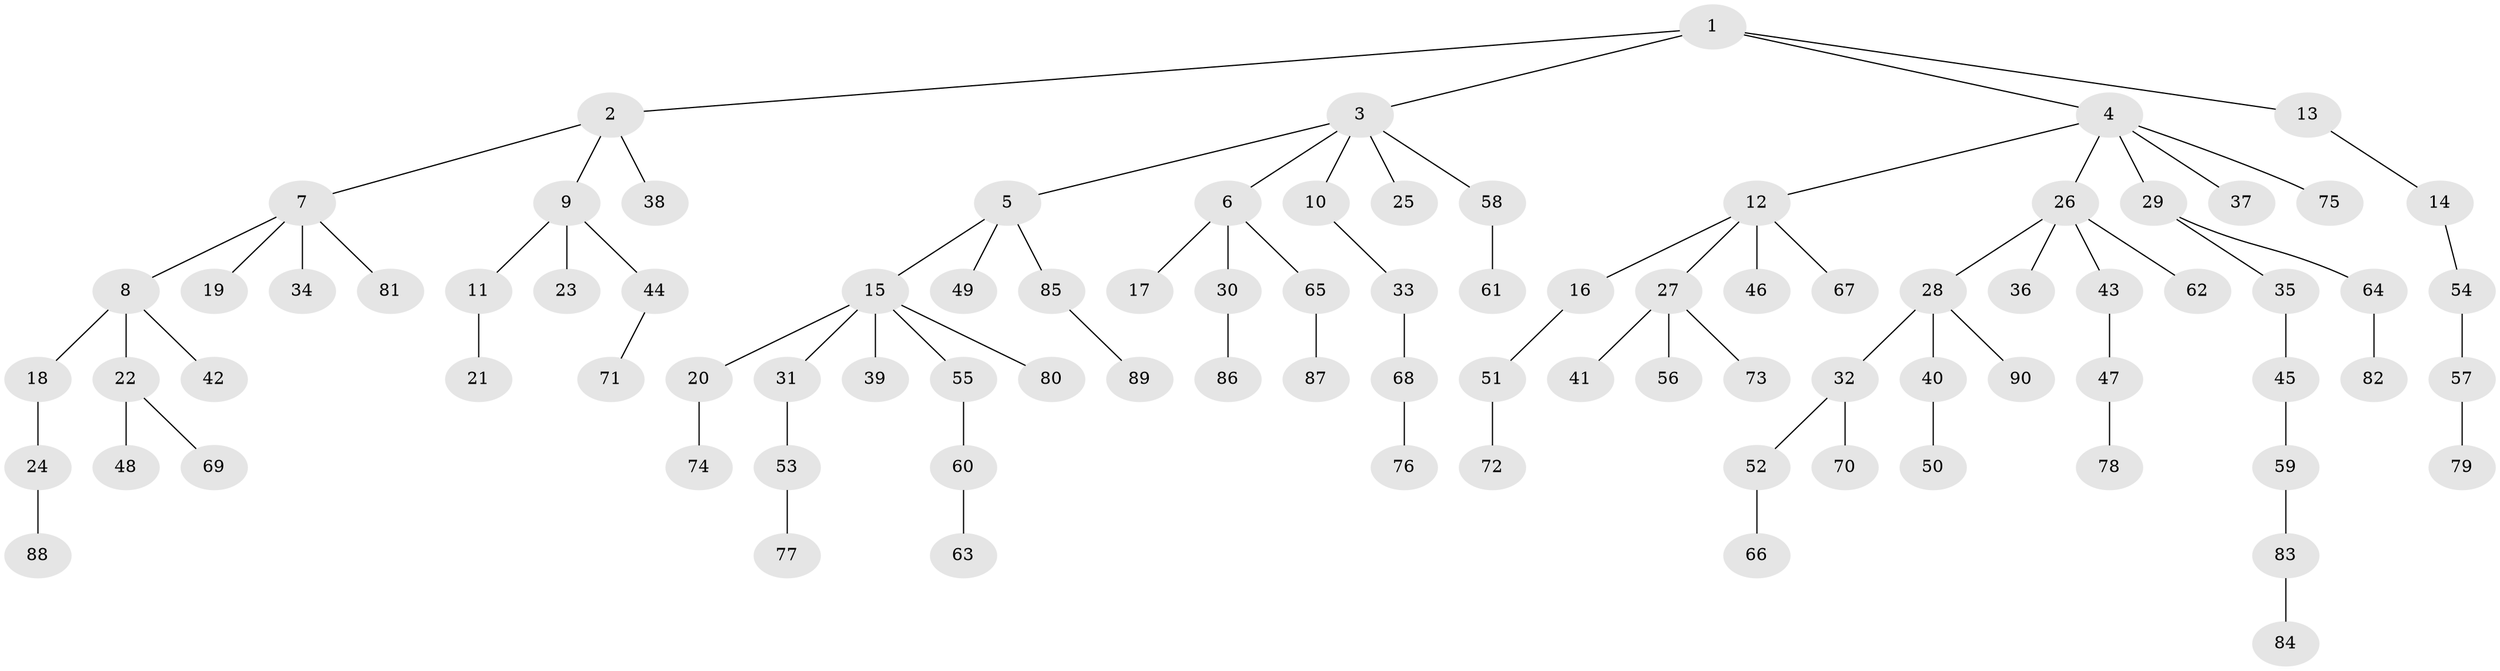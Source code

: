 // Generated by graph-tools (version 1.1) at 2025/36/03/09/25 02:36:33]
// undirected, 90 vertices, 89 edges
graph export_dot {
graph [start="1"]
  node [color=gray90,style=filled];
  1;
  2;
  3;
  4;
  5;
  6;
  7;
  8;
  9;
  10;
  11;
  12;
  13;
  14;
  15;
  16;
  17;
  18;
  19;
  20;
  21;
  22;
  23;
  24;
  25;
  26;
  27;
  28;
  29;
  30;
  31;
  32;
  33;
  34;
  35;
  36;
  37;
  38;
  39;
  40;
  41;
  42;
  43;
  44;
  45;
  46;
  47;
  48;
  49;
  50;
  51;
  52;
  53;
  54;
  55;
  56;
  57;
  58;
  59;
  60;
  61;
  62;
  63;
  64;
  65;
  66;
  67;
  68;
  69;
  70;
  71;
  72;
  73;
  74;
  75;
  76;
  77;
  78;
  79;
  80;
  81;
  82;
  83;
  84;
  85;
  86;
  87;
  88;
  89;
  90;
  1 -- 2;
  1 -- 3;
  1 -- 4;
  1 -- 13;
  2 -- 7;
  2 -- 9;
  2 -- 38;
  3 -- 5;
  3 -- 6;
  3 -- 10;
  3 -- 25;
  3 -- 58;
  4 -- 12;
  4 -- 26;
  4 -- 29;
  4 -- 37;
  4 -- 75;
  5 -- 15;
  5 -- 49;
  5 -- 85;
  6 -- 17;
  6 -- 30;
  6 -- 65;
  7 -- 8;
  7 -- 19;
  7 -- 34;
  7 -- 81;
  8 -- 18;
  8 -- 22;
  8 -- 42;
  9 -- 11;
  9 -- 23;
  9 -- 44;
  10 -- 33;
  11 -- 21;
  12 -- 16;
  12 -- 27;
  12 -- 46;
  12 -- 67;
  13 -- 14;
  14 -- 54;
  15 -- 20;
  15 -- 31;
  15 -- 39;
  15 -- 55;
  15 -- 80;
  16 -- 51;
  18 -- 24;
  20 -- 74;
  22 -- 48;
  22 -- 69;
  24 -- 88;
  26 -- 28;
  26 -- 36;
  26 -- 43;
  26 -- 62;
  27 -- 41;
  27 -- 56;
  27 -- 73;
  28 -- 32;
  28 -- 40;
  28 -- 90;
  29 -- 35;
  29 -- 64;
  30 -- 86;
  31 -- 53;
  32 -- 52;
  32 -- 70;
  33 -- 68;
  35 -- 45;
  40 -- 50;
  43 -- 47;
  44 -- 71;
  45 -- 59;
  47 -- 78;
  51 -- 72;
  52 -- 66;
  53 -- 77;
  54 -- 57;
  55 -- 60;
  57 -- 79;
  58 -- 61;
  59 -- 83;
  60 -- 63;
  64 -- 82;
  65 -- 87;
  68 -- 76;
  83 -- 84;
  85 -- 89;
}
